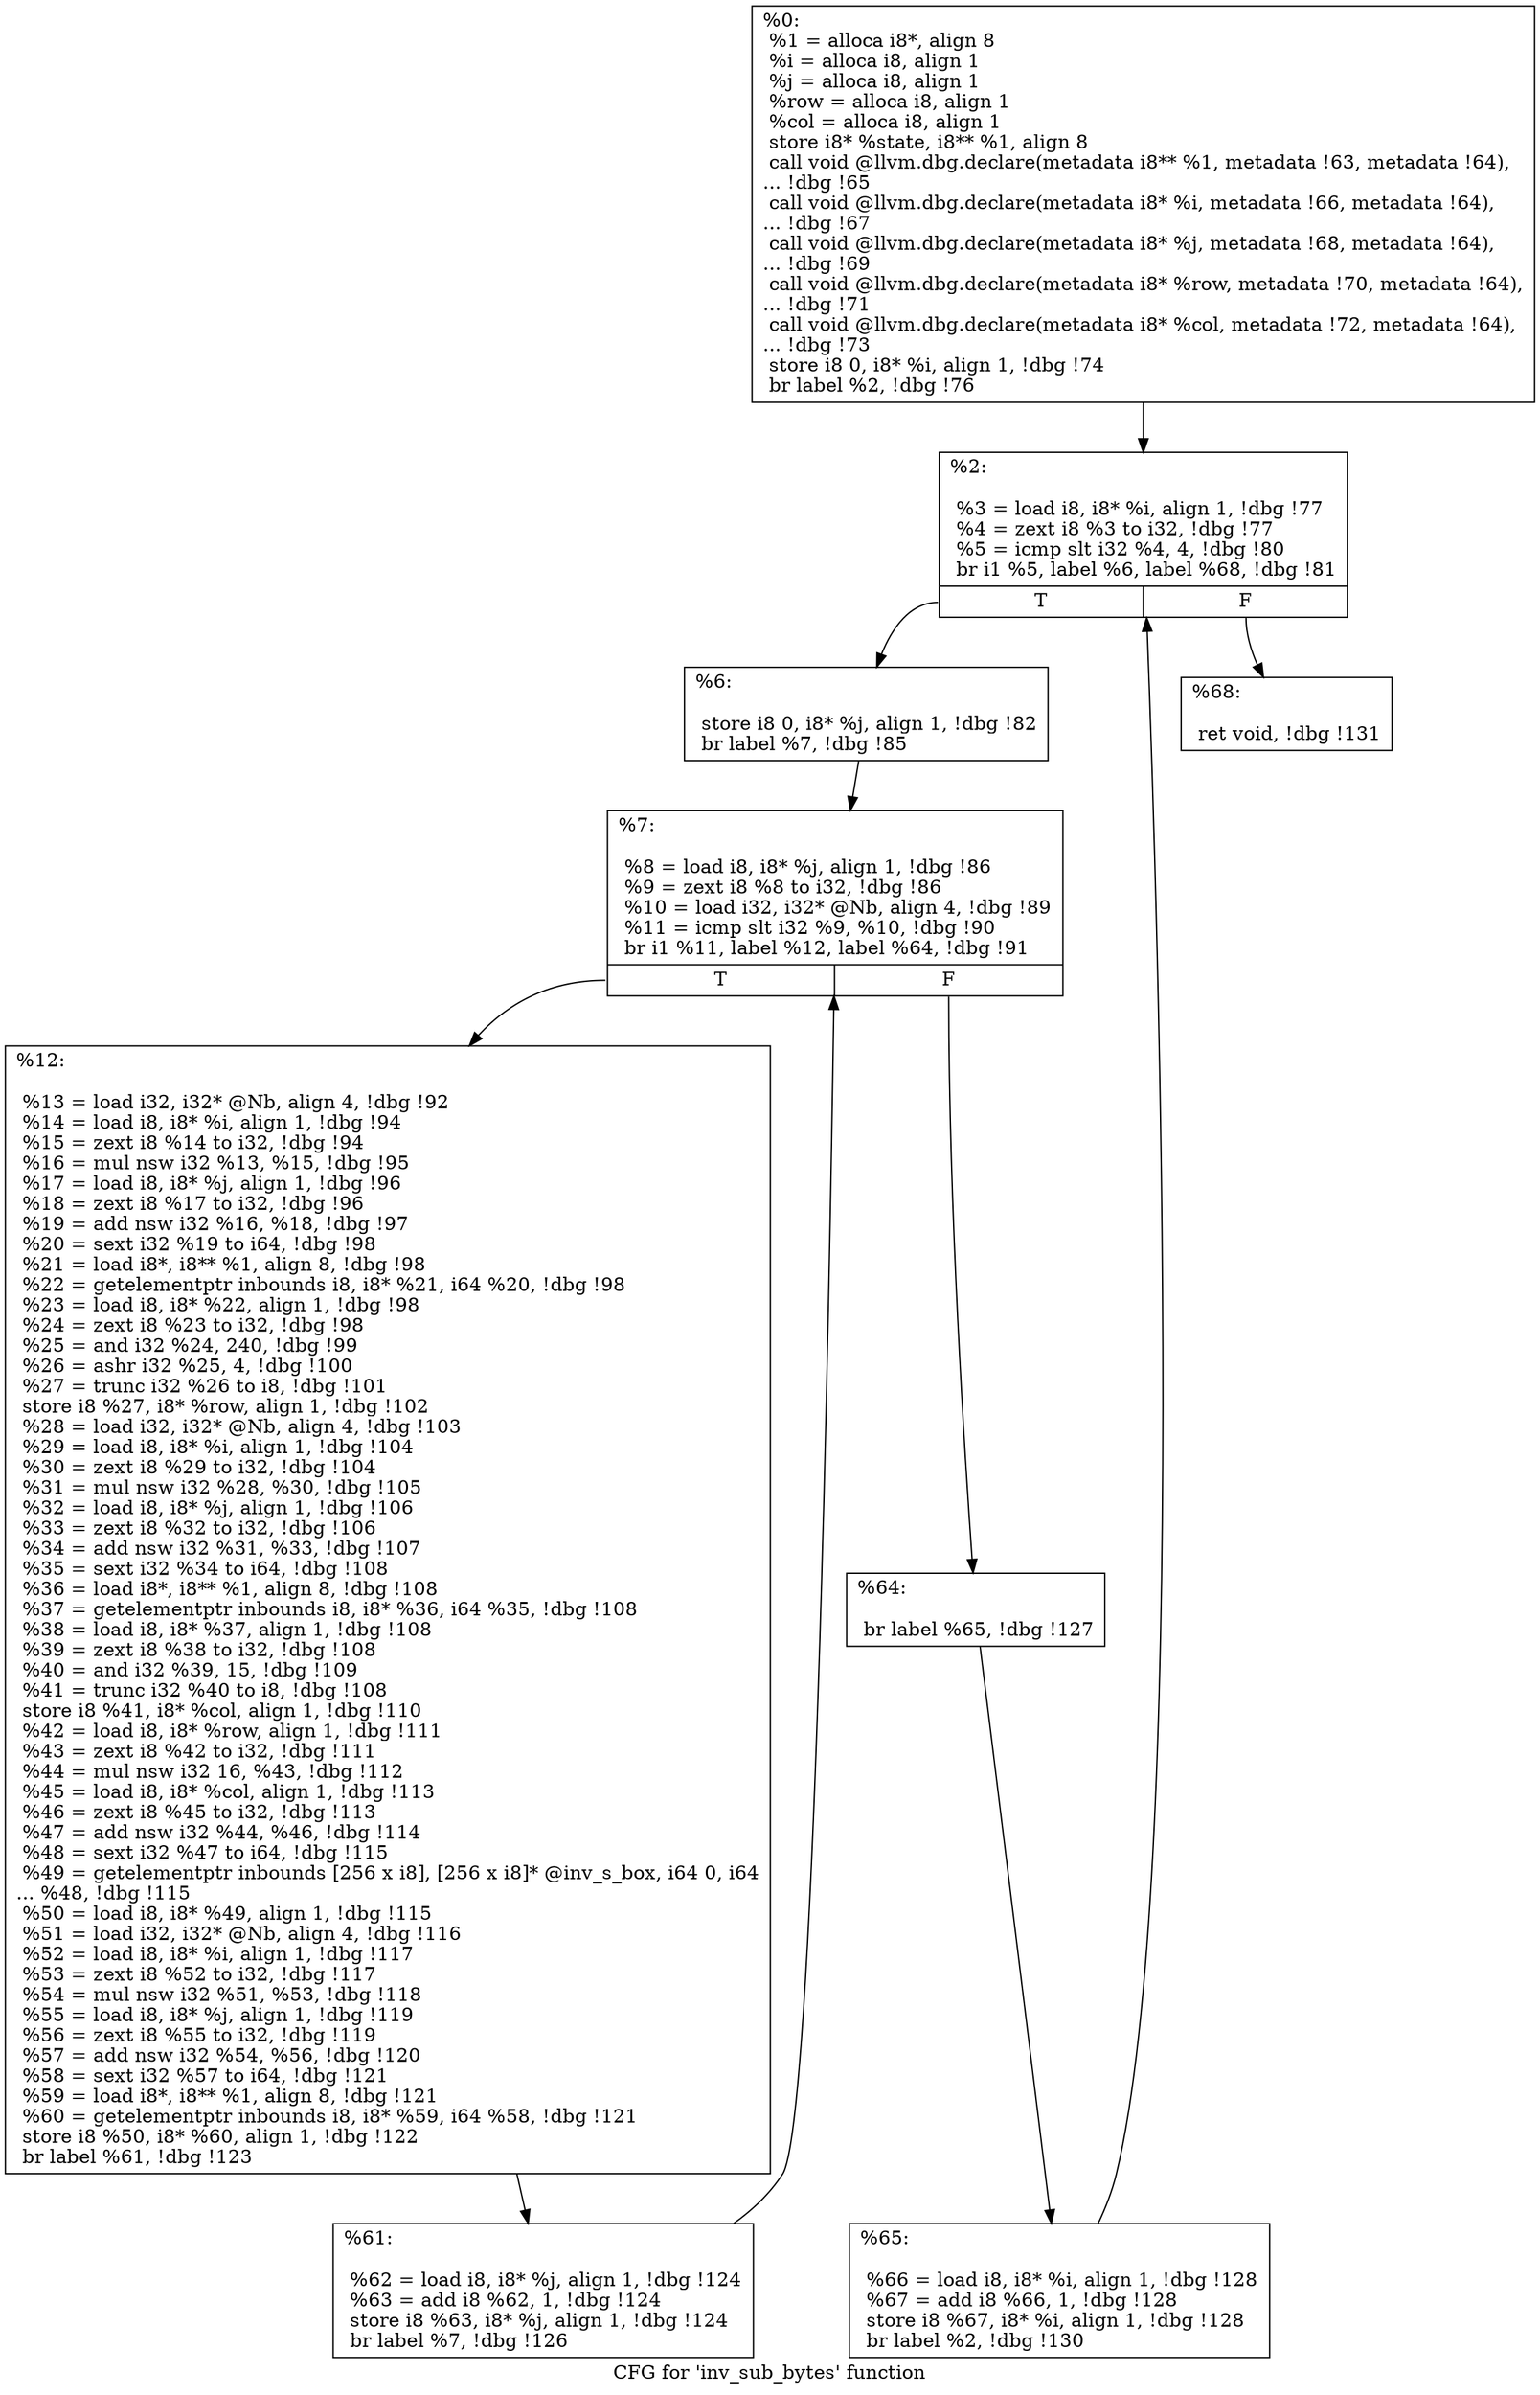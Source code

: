 digraph "CFG for 'inv_sub_bytes' function" {
	label="CFG for 'inv_sub_bytes' function";

	Node0x55ce62849e60 [shape=record,label="{%0:\l  %1 = alloca i8*, align 8\l  %i = alloca i8, align 1\l  %j = alloca i8, align 1\l  %row = alloca i8, align 1\l  %col = alloca i8, align 1\l  store i8* %state, i8** %1, align 8\l  call void @llvm.dbg.declare(metadata i8** %1, metadata !63, metadata !64),\l... !dbg !65\l  call void @llvm.dbg.declare(metadata i8* %i, metadata !66, metadata !64),\l... !dbg !67\l  call void @llvm.dbg.declare(metadata i8* %j, metadata !68, metadata !64),\l... !dbg !69\l  call void @llvm.dbg.declare(metadata i8* %row, metadata !70, metadata !64),\l... !dbg !71\l  call void @llvm.dbg.declare(metadata i8* %col, metadata !72, metadata !64),\l... !dbg !73\l  store i8 0, i8* %i, align 1, !dbg !74\l  br label %2, !dbg !76\l}"];
	Node0x55ce62849e60 -> Node0x55ce62849eb0;
	Node0x55ce62849eb0 [shape=record,label="{%2:\l\l  %3 = load i8, i8* %i, align 1, !dbg !77\l  %4 = zext i8 %3 to i32, !dbg !77\l  %5 = icmp slt i32 %4, 4, !dbg !80\l  br i1 %5, label %6, label %68, !dbg !81\l|{<s0>T|<s1>F}}"];
	Node0x55ce62849eb0:s0 -> Node0x55ce62849f00;
	Node0x55ce62849eb0:s1 -> Node0x55ce6284a0e0;
	Node0x55ce62849f00 [shape=record,label="{%6:\l\l  store i8 0, i8* %j, align 1, !dbg !82\l  br label %7, !dbg !85\l}"];
	Node0x55ce62849f00 -> Node0x55ce62849f50;
	Node0x55ce62849f50 [shape=record,label="{%7:\l\l  %8 = load i8, i8* %j, align 1, !dbg !86\l  %9 = zext i8 %8 to i32, !dbg !86\l  %10 = load i32, i32* @Nb, align 4, !dbg !89\l  %11 = icmp slt i32 %9, %10, !dbg !90\l  br i1 %11, label %12, label %64, !dbg !91\l|{<s0>T|<s1>F}}"];
	Node0x55ce62849f50:s0 -> Node0x55ce62849fa0;
	Node0x55ce62849f50:s1 -> Node0x55ce6284a040;
	Node0x55ce62849fa0 [shape=record,label="{%12:\l\l  %13 = load i32, i32* @Nb, align 4, !dbg !92\l  %14 = load i8, i8* %i, align 1, !dbg !94\l  %15 = zext i8 %14 to i32, !dbg !94\l  %16 = mul nsw i32 %13, %15, !dbg !95\l  %17 = load i8, i8* %j, align 1, !dbg !96\l  %18 = zext i8 %17 to i32, !dbg !96\l  %19 = add nsw i32 %16, %18, !dbg !97\l  %20 = sext i32 %19 to i64, !dbg !98\l  %21 = load i8*, i8** %1, align 8, !dbg !98\l  %22 = getelementptr inbounds i8, i8* %21, i64 %20, !dbg !98\l  %23 = load i8, i8* %22, align 1, !dbg !98\l  %24 = zext i8 %23 to i32, !dbg !98\l  %25 = and i32 %24, 240, !dbg !99\l  %26 = ashr i32 %25, 4, !dbg !100\l  %27 = trunc i32 %26 to i8, !dbg !101\l  store i8 %27, i8* %row, align 1, !dbg !102\l  %28 = load i32, i32* @Nb, align 4, !dbg !103\l  %29 = load i8, i8* %i, align 1, !dbg !104\l  %30 = zext i8 %29 to i32, !dbg !104\l  %31 = mul nsw i32 %28, %30, !dbg !105\l  %32 = load i8, i8* %j, align 1, !dbg !106\l  %33 = zext i8 %32 to i32, !dbg !106\l  %34 = add nsw i32 %31, %33, !dbg !107\l  %35 = sext i32 %34 to i64, !dbg !108\l  %36 = load i8*, i8** %1, align 8, !dbg !108\l  %37 = getelementptr inbounds i8, i8* %36, i64 %35, !dbg !108\l  %38 = load i8, i8* %37, align 1, !dbg !108\l  %39 = zext i8 %38 to i32, !dbg !108\l  %40 = and i32 %39, 15, !dbg !109\l  %41 = trunc i32 %40 to i8, !dbg !108\l  store i8 %41, i8* %col, align 1, !dbg !110\l  %42 = load i8, i8* %row, align 1, !dbg !111\l  %43 = zext i8 %42 to i32, !dbg !111\l  %44 = mul nsw i32 16, %43, !dbg !112\l  %45 = load i8, i8* %col, align 1, !dbg !113\l  %46 = zext i8 %45 to i32, !dbg !113\l  %47 = add nsw i32 %44, %46, !dbg !114\l  %48 = sext i32 %47 to i64, !dbg !115\l  %49 = getelementptr inbounds [256 x i8], [256 x i8]* @inv_s_box, i64 0, i64\l... %48, !dbg !115\l  %50 = load i8, i8* %49, align 1, !dbg !115\l  %51 = load i32, i32* @Nb, align 4, !dbg !116\l  %52 = load i8, i8* %i, align 1, !dbg !117\l  %53 = zext i8 %52 to i32, !dbg !117\l  %54 = mul nsw i32 %51, %53, !dbg !118\l  %55 = load i8, i8* %j, align 1, !dbg !119\l  %56 = zext i8 %55 to i32, !dbg !119\l  %57 = add nsw i32 %54, %56, !dbg !120\l  %58 = sext i32 %57 to i64, !dbg !121\l  %59 = load i8*, i8** %1, align 8, !dbg !121\l  %60 = getelementptr inbounds i8, i8* %59, i64 %58, !dbg !121\l  store i8 %50, i8* %60, align 1, !dbg !122\l  br label %61, !dbg !123\l}"];
	Node0x55ce62849fa0 -> Node0x55ce62849ff0;
	Node0x55ce62849ff0 [shape=record,label="{%61:\l\l  %62 = load i8, i8* %j, align 1, !dbg !124\l  %63 = add i8 %62, 1, !dbg !124\l  store i8 %63, i8* %j, align 1, !dbg !124\l  br label %7, !dbg !126\l}"];
	Node0x55ce62849ff0 -> Node0x55ce62849f50;
	Node0x55ce6284a040 [shape=record,label="{%64:\l\l  br label %65, !dbg !127\l}"];
	Node0x55ce6284a040 -> Node0x55ce6284a090;
	Node0x55ce6284a090 [shape=record,label="{%65:\l\l  %66 = load i8, i8* %i, align 1, !dbg !128\l  %67 = add i8 %66, 1, !dbg !128\l  store i8 %67, i8* %i, align 1, !dbg !128\l  br label %2, !dbg !130\l}"];
	Node0x55ce6284a090 -> Node0x55ce62849eb0;
	Node0x55ce6284a0e0 [shape=record,label="{%68:\l\l  ret void, !dbg !131\l}"];
}
